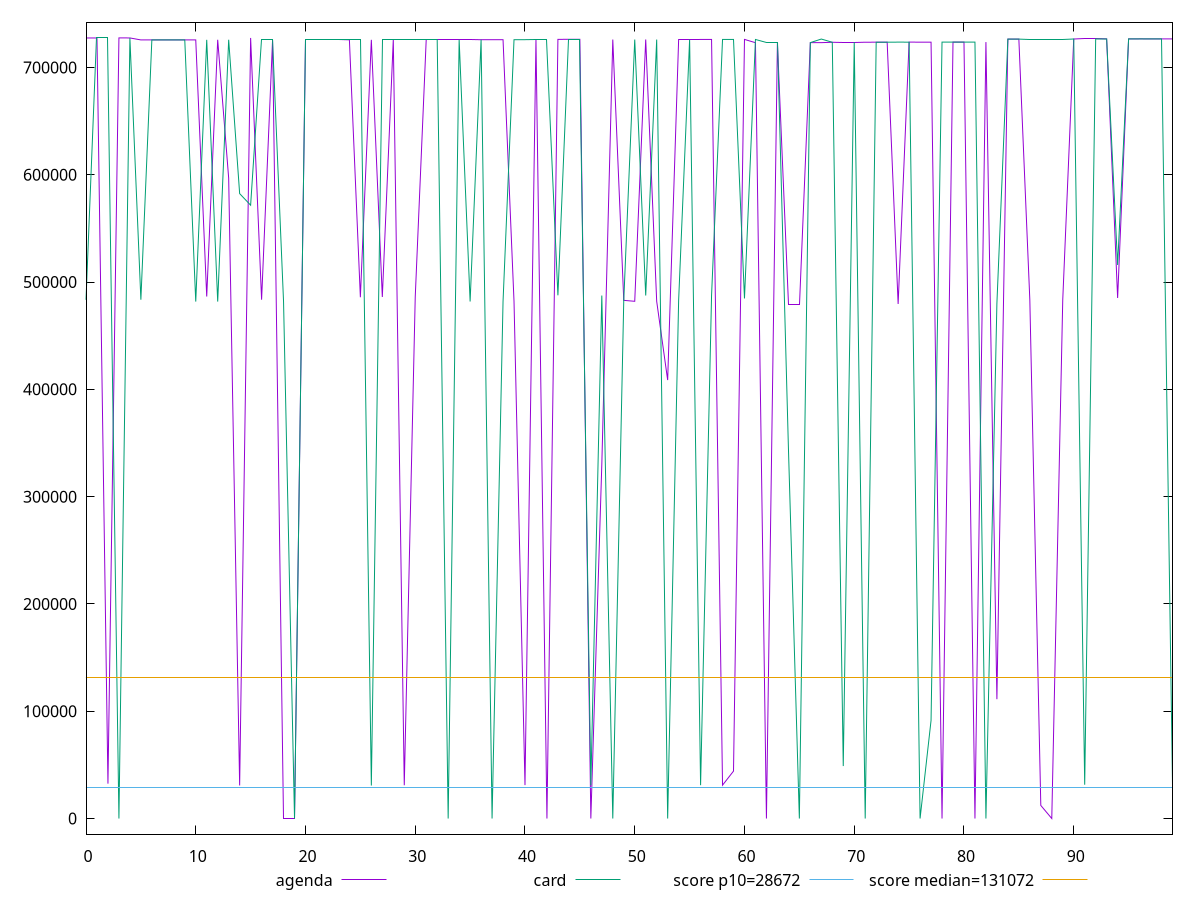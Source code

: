 reset

$agenda <<EOF
0 727437.9173611111
1 727464.8718055555
2 32469.589027777776
3 727521.8476388889
4 727491.8262499999
5 725646.7393055556
6 725650.8193055555
7 725658.5825347222
8 725670.1522222222
9 725671.7954513888
10 725669.0354513889
11 486485.63375000004
12 725783.7602777778
13 596784.5854166667
14 30803.96402777778
15 727501.583125
16 483548.1097222222
17 725647.4184027778
18 0
19 0
20 725660.4721875
21 725659.8856597221
22 725731.7479861111
23 725731.7479861111
24 725734.8568055555
25 485851.17208333337
26 725751.1209027778
27 486069.9465277778
28 726006.2051388889
29 31002.753055555557
30 486115.7623611111
31 726035.0981944444
32 726041.8674999999
33 726058.6833333333
34 725835.9590277778
35 725839.3283333334
36 725822.3376388889
37 725864.374861111
38 725861.9348611111
39 481858.3906944444
40 31144.760000000002
41 726145.2223611111
42 0
43 726172.5154166666
44 726216.9833333333
45 726196.7805555555
46 0
47 329849.86986111116
48 725974.2977777778
49 482923.3470833333
50 482045.04013888893
51 726048.6373611111
52 482049.25597222225
53 408632.45597222226
54 726036.6745833333
55 726049.4411111111
56 726069.3490277778
57 726091.9741666666
58 31090.540694444444
59 44189.11
60 726124.0086111111
61 723066.4059
62 0
63 723075.9356555556
64 479097.67297222227
65 479098.2827277778
66 723116.6600444445
67 723104.7800444444
68 723463.1127555555
69 723488.1556444445
70 723489.2208
71 723512.4236888889
72 723528.0694666667
73 723543.3272
74 479562.97008888895
75 723585.9626666666
76 723579.6855555555
77 723574.1655555555
78 0
79 723598.9313333333
80 723612.5490666666
81 0
82 723657.8674222223
83 111226.34180555555
84 726425.3491319445
85 726444.7785069444
86 483400.0160416667
87 12196.396041666667
88 0
89 483465.86579861114
90 726486.7372222221
91 726518.0429166667
92 726519.0310763889
93 726586.2853125
94 485157.90163194446
95 726580.5546875
96 726626.8807638888
97 726617.9423958333
98 726615.9023958333
99 726623.3823958333
EOF

$card <<EOF
0 483447.76666666666
1 727437.9173611111
2 727437.9173611111
3 0
4 727509.0876388889
5 483499.2586111111
6 725694.3937152778
7 725650.3825347222
8 725654.0257638888
9 725660.6322222222
10 481763.8644444444
11 725765.55375
12 481784.0802777778
13 725820.8002777778
14 582398.7854166667
15 571605.5454166667
16 725646.7098263889
17 725647.1251388888
18 481646.91819444444
19 0
20 725659.8473958333
21 725660.5656597222
22 725732.7559375
23 725732.9623958333
24 725740.1912152778
25 725740.2488541666
26 30738.7753125
27 725759.3385416666
28 725757.6873611112
29 726059.4544444444
30 726052.6023611111
31 726035.0981944444
32 726065.0433333333
33 0
34 725835.9590277778
35 481844.3776388889
36 725858.99625
37 0
38 481844.5748611111
39 725863.48
40 725875.04
41 726167.6223611111
42 726167.8475
43 487601.9954166667
44 726219.5433333333
45 726221.1991666666
46 30942.291250000002
47 487387.2698611111
48 0
49 482770.68569444446
50 725983.4149999999
51 487424.33222222223
52 726015.0680555556
53 0
54 482985.9331944444
55 726064.9890277778
56 31070.324861111112
57 487553.70347222226
58 726104.4327777778
59 726118.3620833333
60 484701.19652777776
61 726073.2744444445
62 723070.4859
63 723067.0783388888
64 346647.52053333336
65 0
66 723122.0297999999
67 726466.5183333333
68 723477.8756444444
69 48873.41701666667
70 723492.6385333333
71 0
72 723513.3065777777
73 723520.3391555555
74 723595.5226666667
75 723571.7478222222
76 0
77 91393.54328888889
78 723587.1210222222
79 723643.1964888889
80 723617.0942222222
81 723622.5519555556
82 0
83 480083.5729611111
84 726404.0185416667
85 726409.4585416666
86 726454.3878819444
87 726453.735625
88 726476.1417361111
89 726476.4201041666
90 726503.7629166667
91 31498.37107638889
92 726520.2061805555
93 726537.9437152777
94 515917.18124999997
95 726588.5171527778
96 726599.5865277778
97 726579.8428472222
98 726585.5628472222
99 31592.679548611108
EOF

set key outside below
set xrange [0:99]
set yrange [-14550.436952777778:742072.2845916667]
set trange [-14550.436952777778:742072.2845916667]
set terminal svg size 640, 520 enhanced background rgb 'white'
set output "reports/report_00028_2021-02-24T12-49-42.674Z/uses-long-cache-ttl/comparison/line/1_vs_2.svg"

plot $agenda title "agenda" with line, \
     $card title "card" with line, \
     28672 title "score p10=28672", \
     131072 title "score median=131072"

reset
